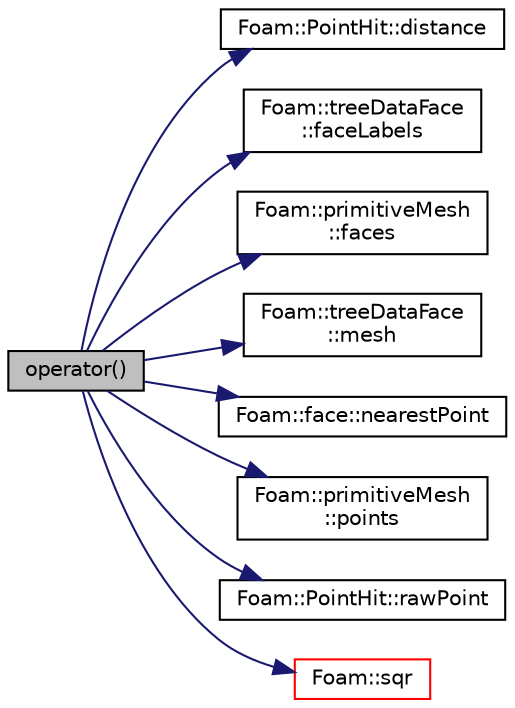 digraph "operator()"
{
  bgcolor="transparent";
  edge [fontname="Helvetica",fontsize="10",labelfontname="Helvetica",labelfontsize="10"];
  node [fontname="Helvetica",fontsize="10",shape=record];
  rankdir="LR";
  Node1 [label="operator()",height=0.2,width=0.4,color="black", fillcolor="grey75", style="filled", fontcolor="black"];
  Node1 -> Node2 [color="midnightblue",fontsize="10",style="solid",fontname="Helvetica"];
  Node2 [label="Foam::PointHit::distance",height=0.2,width=0.4,color="black",URL="$a01882.html#a6fc60097ee4a2ef28aa08c9d11269046",tooltip="Return distance to hit. "];
  Node1 -> Node3 [color="midnightblue",fontsize="10",style="solid",fontname="Helvetica"];
  Node3 [label="Foam::treeDataFace\l::faceLabels",height=0.2,width=0.4,color="black",URL="$a02670.html#ad34c8e741f054aecf4dfd0775edc5bea"];
  Node1 -> Node4 [color="midnightblue",fontsize="10",style="solid",fontname="Helvetica"];
  Node4 [label="Foam::primitiveMesh\l::faces",height=0.2,width=0.4,color="black",URL="$a01967.html#a23ca4b0f5e216674cd6bdd98aa90563e",tooltip="Return faces. "];
  Node1 -> Node5 [color="midnightblue",fontsize="10",style="solid",fontname="Helvetica"];
  Node5 [label="Foam::treeDataFace\l::mesh",height=0.2,width=0.4,color="black",URL="$a02670.html#afb239af79b6f37409c6b804323676acf"];
  Node1 -> Node6 [color="midnightblue",fontsize="10",style="solid",fontname="Helvetica"];
  Node6 [label="Foam::face::nearestPoint",height=0.2,width=0.4,color="black",URL="$a00715.html#a8313d5377dfbfd6b927801f995198964",tooltip="Return nearest point to face. "];
  Node1 -> Node7 [color="midnightblue",fontsize="10",style="solid",fontname="Helvetica"];
  Node7 [label="Foam::primitiveMesh\l::points",height=0.2,width=0.4,color="black",URL="$a01967.html#aff2a8eddc9329f3a923a0bf3b1bdd364",tooltip="Return mesh points. "];
  Node1 -> Node8 [color="midnightblue",fontsize="10",style="solid",fontname="Helvetica"];
  Node8 [label="Foam::PointHit::rawPoint",height=0.2,width=0.4,color="black",URL="$a01882.html#a6c68a01f71e2d6a820e0f0e3540aff0f",tooltip="Return point with no checking. "];
  Node1 -> Node9 [color="midnightblue",fontsize="10",style="solid",fontname="Helvetica"];
  Node9 [label="Foam::sqr",height=0.2,width=0.4,color="red",URL="$a10725.html#a277dc11c581d53826ab5090b08f3b17b"];
}
